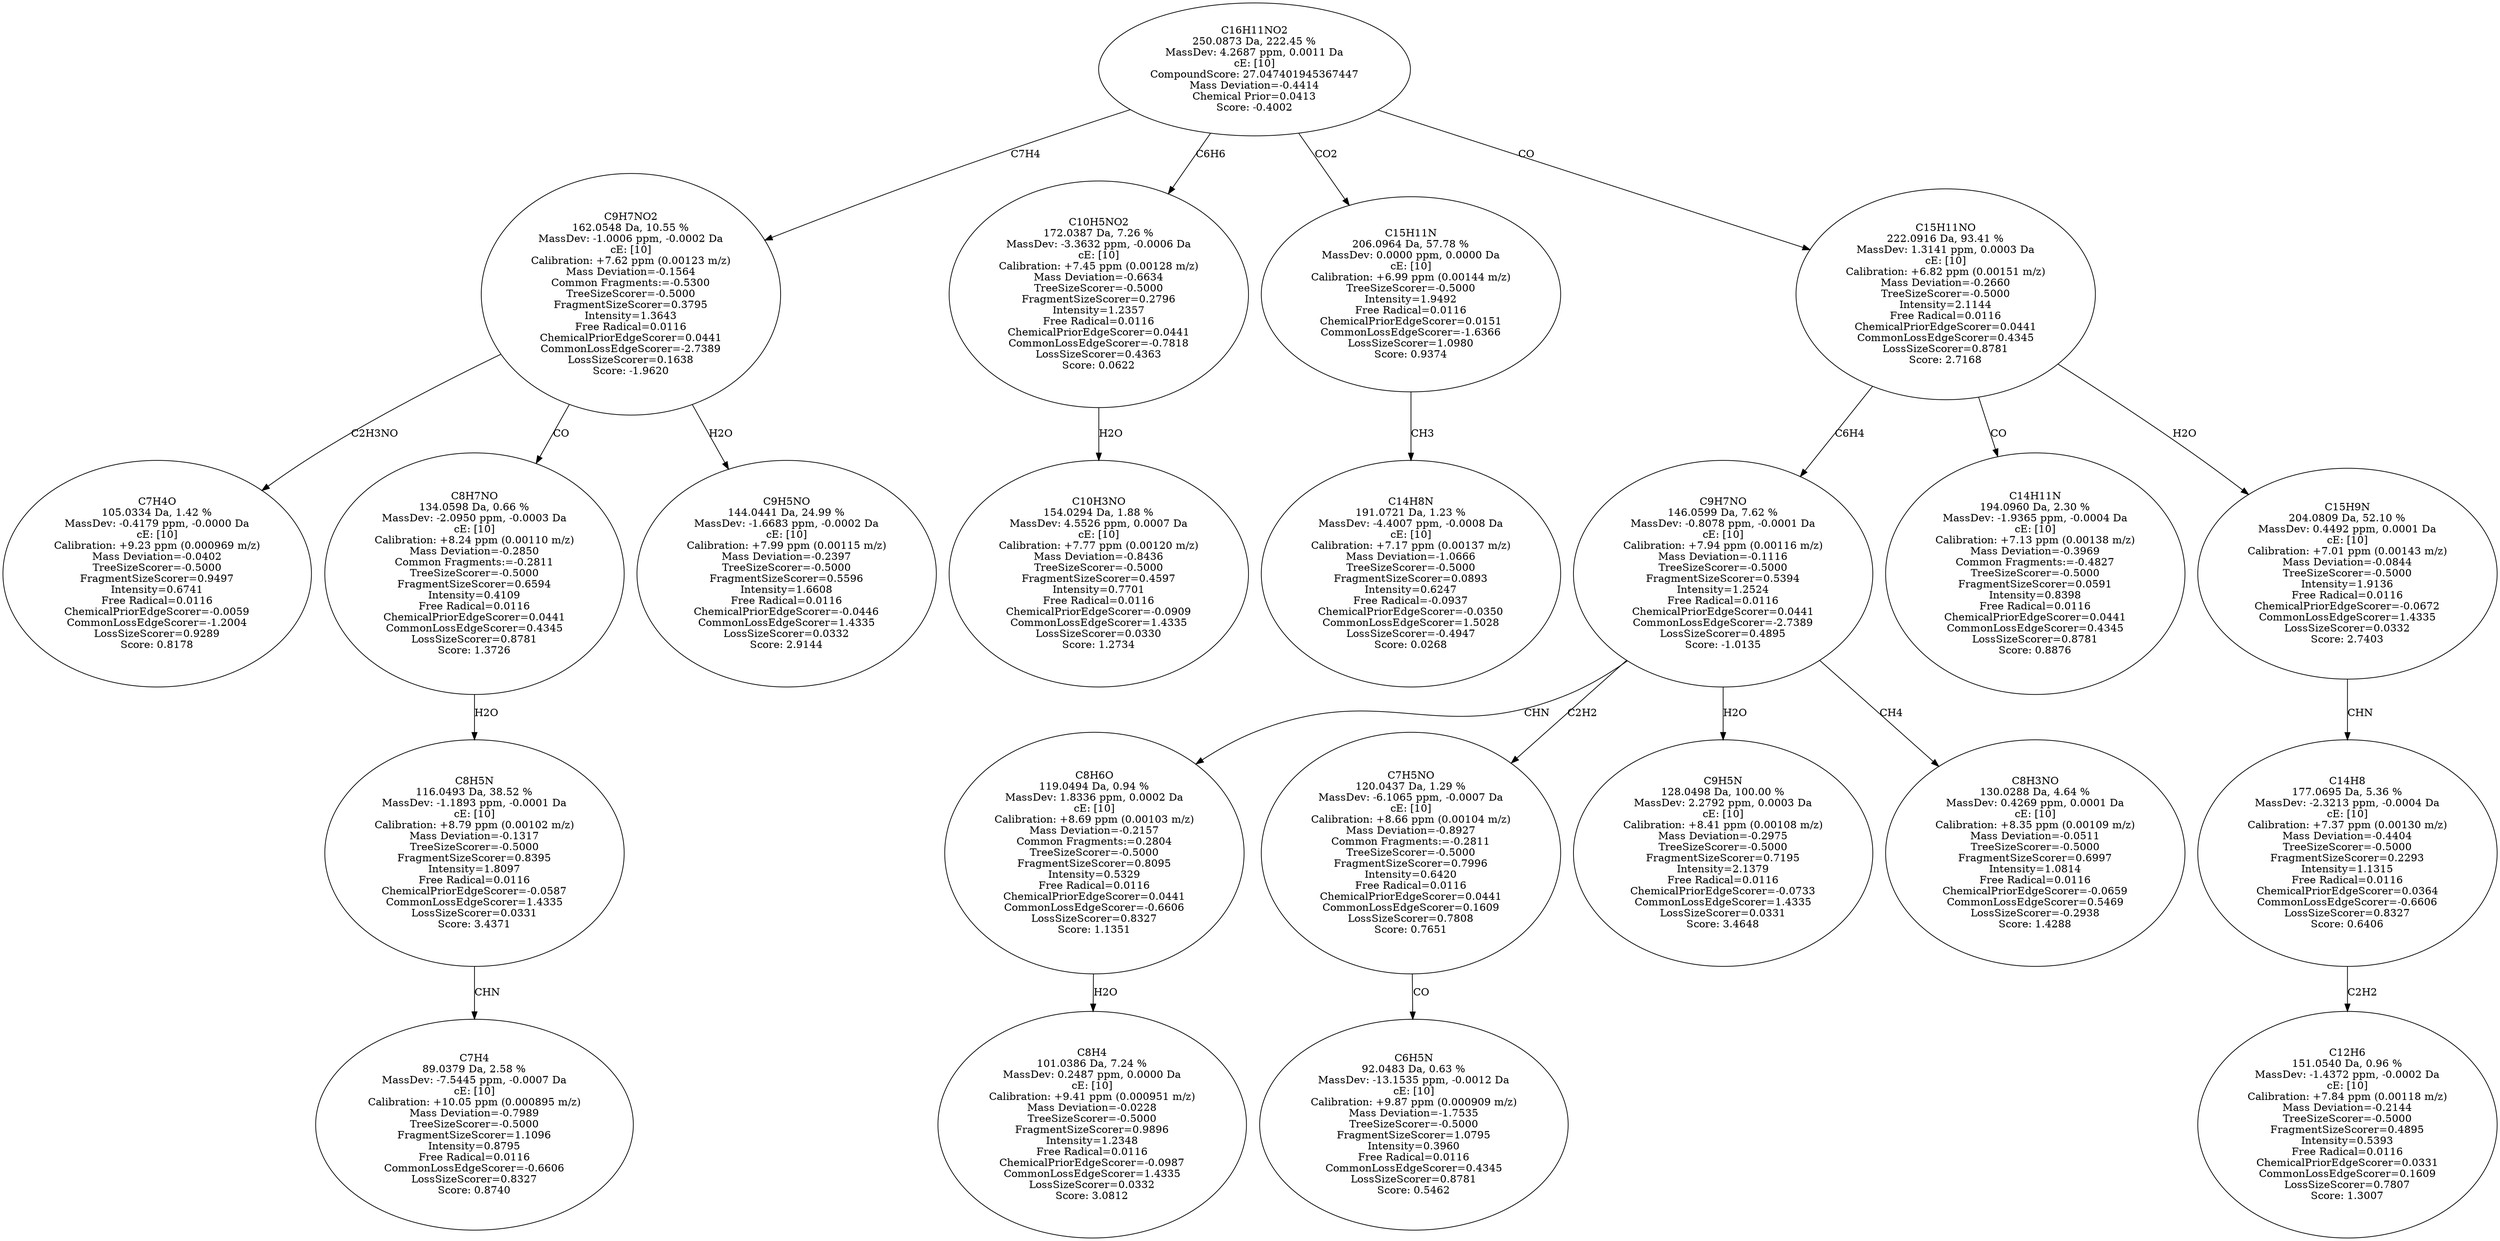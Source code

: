 strict digraph {
v1 [label="C7H4O\n105.0334 Da, 1.42 %\nMassDev: -0.4179 ppm, -0.0000 Da\ncE: [10]\nCalibration: +9.23 ppm (0.000969 m/z)\nMass Deviation=-0.0402\nTreeSizeScorer=-0.5000\nFragmentSizeScorer=0.9497\nIntensity=0.6741\nFree Radical=0.0116\nChemicalPriorEdgeScorer=-0.0059\nCommonLossEdgeScorer=-1.2004\nLossSizeScorer=0.9289\nScore: 0.8178"];
v2 [label="C7H4\n89.0379 Da, 2.58 %\nMassDev: -7.5445 ppm, -0.0007 Da\ncE: [10]\nCalibration: +10.05 ppm (0.000895 m/z)\nMass Deviation=-0.7989\nTreeSizeScorer=-0.5000\nFragmentSizeScorer=1.1096\nIntensity=0.8795\nFree Radical=0.0116\nCommonLossEdgeScorer=-0.6606\nLossSizeScorer=0.8327\nScore: 0.8740"];
v3 [label="C8H5N\n116.0493 Da, 38.52 %\nMassDev: -1.1893 ppm, -0.0001 Da\ncE: [10]\nCalibration: +8.79 ppm (0.00102 m/z)\nMass Deviation=-0.1317\nTreeSizeScorer=-0.5000\nFragmentSizeScorer=0.8395\nIntensity=1.8097\nFree Radical=0.0116\nChemicalPriorEdgeScorer=-0.0587\nCommonLossEdgeScorer=1.4335\nLossSizeScorer=0.0331\nScore: 3.4371"];
v4 [label="C8H7NO\n134.0598 Da, 0.66 %\nMassDev: -2.0950 ppm, -0.0003 Da\ncE: [10]\nCalibration: +8.24 ppm (0.00110 m/z)\nMass Deviation=-0.2850\nCommon Fragments:=-0.2811\nTreeSizeScorer=-0.5000\nFragmentSizeScorer=0.6594\nIntensity=0.4109\nFree Radical=0.0116\nChemicalPriorEdgeScorer=0.0441\nCommonLossEdgeScorer=0.4345\nLossSizeScorer=0.8781\nScore: 1.3726"];
v5 [label="C9H5NO\n144.0441 Da, 24.99 %\nMassDev: -1.6683 ppm, -0.0002 Da\ncE: [10]\nCalibration: +7.99 ppm (0.00115 m/z)\nMass Deviation=-0.2397\nTreeSizeScorer=-0.5000\nFragmentSizeScorer=0.5596\nIntensity=1.6608\nFree Radical=0.0116\nChemicalPriorEdgeScorer=-0.0446\nCommonLossEdgeScorer=1.4335\nLossSizeScorer=0.0332\nScore: 2.9144"];
v6 [label="C9H7NO2\n162.0548 Da, 10.55 %\nMassDev: -1.0006 ppm, -0.0002 Da\ncE: [10]\nCalibration: +7.62 ppm (0.00123 m/z)\nMass Deviation=-0.1564\nCommon Fragments:=-0.5300\nTreeSizeScorer=-0.5000\nFragmentSizeScorer=0.3795\nIntensity=1.3643\nFree Radical=0.0116\nChemicalPriorEdgeScorer=0.0441\nCommonLossEdgeScorer=-2.7389\nLossSizeScorer=0.1638\nScore: -1.9620"];
v7 [label="C10H3NO\n154.0294 Da, 1.88 %\nMassDev: 4.5526 ppm, 0.0007 Da\ncE: [10]\nCalibration: +7.77 ppm (0.00120 m/z)\nMass Deviation=-0.8436\nTreeSizeScorer=-0.5000\nFragmentSizeScorer=0.4597\nIntensity=0.7701\nFree Radical=0.0116\nChemicalPriorEdgeScorer=-0.0909\nCommonLossEdgeScorer=1.4335\nLossSizeScorer=0.0330\nScore: 1.2734"];
v8 [label="C10H5NO2\n172.0387 Da, 7.26 %\nMassDev: -3.3632 ppm, -0.0006 Da\ncE: [10]\nCalibration: +7.45 ppm (0.00128 m/z)\nMass Deviation=-0.6634\nTreeSizeScorer=-0.5000\nFragmentSizeScorer=0.2796\nIntensity=1.2357\nFree Radical=0.0116\nChemicalPriorEdgeScorer=0.0441\nCommonLossEdgeScorer=-0.7818\nLossSizeScorer=0.4363\nScore: 0.0622"];
v9 [label="C14H8N\n191.0721 Da, 1.23 %\nMassDev: -4.4007 ppm, -0.0008 Da\ncE: [10]\nCalibration: +7.17 ppm (0.00137 m/z)\nMass Deviation=-1.0666\nTreeSizeScorer=-0.5000\nFragmentSizeScorer=0.0893\nIntensity=0.6247\nFree Radical=-0.0937\nChemicalPriorEdgeScorer=-0.0350\nCommonLossEdgeScorer=1.5028\nLossSizeScorer=-0.4947\nScore: 0.0268"];
v10 [label="C15H11N\n206.0964 Da, 57.78 %\nMassDev: 0.0000 ppm, 0.0000 Da\ncE: [10]\nCalibration: +6.99 ppm (0.00144 m/z)\nTreeSizeScorer=-0.5000\nIntensity=1.9492\nFree Radical=0.0116\nChemicalPriorEdgeScorer=0.0151\nCommonLossEdgeScorer=-1.6366\nLossSizeScorer=1.0980\nScore: 0.9374"];
v11 [label="C8H4\n101.0386 Da, 7.24 %\nMassDev: 0.2487 ppm, 0.0000 Da\ncE: [10]\nCalibration: +9.41 ppm (0.000951 m/z)\nMass Deviation=-0.0228\nTreeSizeScorer=-0.5000\nFragmentSizeScorer=0.9896\nIntensity=1.2348\nFree Radical=0.0116\nChemicalPriorEdgeScorer=-0.0987\nCommonLossEdgeScorer=1.4335\nLossSizeScorer=0.0332\nScore: 3.0812"];
v12 [label="C8H6O\n119.0494 Da, 0.94 %\nMassDev: 1.8336 ppm, 0.0002 Da\ncE: [10]\nCalibration: +8.69 ppm (0.00103 m/z)\nMass Deviation=-0.2157\nCommon Fragments:=0.2804\nTreeSizeScorer=-0.5000\nFragmentSizeScorer=0.8095\nIntensity=0.5329\nFree Radical=0.0116\nChemicalPriorEdgeScorer=0.0441\nCommonLossEdgeScorer=-0.6606\nLossSizeScorer=0.8327\nScore: 1.1351"];
v13 [label="C6H5N\n92.0483 Da, 0.63 %\nMassDev: -13.1535 ppm, -0.0012 Da\ncE: [10]\nCalibration: +9.87 ppm (0.000909 m/z)\nMass Deviation=-1.7535\nTreeSizeScorer=-0.5000\nFragmentSizeScorer=1.0795\nIntensity=0.3960\nFree Radical=0.0116\nCommonLossEdgeScorer=0.4345\nLossSizeScorer=0.8781\nScore: 0.5462"];
v14 [label="C7H5NO\n120.0437 Da, 1.29 %\nMassDev: -6.1065 ppm, -0.0007 Da\ncE: [10]\nCalibration: +8.66 ppm (0.00104 m/z)\nMass Deviation=-0.8927\nCommon Fragments:=-0.2811\nTreeSizeScorer=-0.5000\nFragmentSizeScorer=0.7996\nIntensity=0.6420\nFree Radical=0.0116\nChemicalPriorEdgeScorer=0.0441\nCommonLossEdgeScorer=0.1609\nLossSizeScorer=0.7808\nScore: 0.7651"];
v15 [label="C9H5N\n128.0498 Da, 100.00 %\nMassDev: 2.2792 ppm, 0.0003 Da\ncE: [10]\nCalibration: +8.41 ppm (0.00108 m/z)\nMass Deviation=-0.2975\nTreeSizeScorer=-0.5000\nFragmentSizeScorer=0.7195\nIntensity=2.1379\nFree Radical=0.0116\nChemicalPriorEdgeScorer=-0.0733\nCommonLossEdgeScorer=1.4335\nLossSizeScorer=0.0331\nScore: 3.4648"];
v16 [label="C8H3NO\n130.0288 Da, 4.64 %\nMassDev: 0.4269 ppm, 0.0001 Da\ncE: [10]\nCalibration: +8.35 ppm (0.00109 m/z)\nMass Deviation=-0.0511\nTreeSizeScorer=-0.5000\nFragmentSizeScorer=0.6997\nIntensity=1.0814\nFree Radical=0.0116\nChemicalPriorEdgeScorer=-0.0659\nCommonLossEdgeScorer=0.5469\nLossSizeScorer=-0.2938\nScore: 1.4288"];
v17 [label="C9H7NO\n146.0599 Da, 7.62 %\nMassDev: -0.8078 ppm, -0.0001 Da\ncE: [10]\nCalibration: +7.94 ppm (0.00116 m/z)\nMass Deviation=-0.1116\nTreeSizeScorer=-0.5000\nFragmentSizeScorer=0.5394\nIntensity=1.2524\nFree Radical=0.0116\nChemicalPriorEdgeScorer=0.0441\nCommonLossEdgeScorer=-2.7389\nLossSizeScorer=0.4895\nScore: -1.0135"];
v18 [label="C14H11N\n194.0960 Da, 2.30 %\nMassDev: -1.9365 ppm, -0.0004 Da\ncE: [10]\nCalibration: +7.13 ppm (0.00138 m/z)\nMass Deviation=-0.3969\nCommon Fragments:=-0.4827\nTreeSizeScorer=-0.5000\nFragmentSizeScorer=0.0591\nIntensity=0.8398\nFree Radical=0.0116\nChemicalPriorEdgeScorer=0.0441\nCommonLossEdgeScorer=0.4345\nLossSizeScorer=0.8781\nScore: 0.8876"];
v19 [label="C12H6\n151.0540 Da, 0.96 %\nMassDev: -1.4372 ppm, -0.0002 Da\ncE: [10]\nCalibration: +7.84 ppm (0.00118 m/z)\nMass Deviation=-0.2144\nTreeSizeScorer=-0.5000\nFragmentSizeScorer=0.4895\nIntensity=0.5393\nFree Radical=0.0116\nChemicalPriorEdgeScorer=0.0331\nCommonLossEdgeScorer=0.1609\nLossSizeScorer=0.7807\nScore: 1.3007"];
v20 [label="C14H8\n177.0695 Da, 5.36 %\nMassDev: -2.3213 ppm, -0.0004 Da\ncE: [10]\nCalibration: +7.37 ppm (0.00130 m/z)\nMass Deviation=-0.4404\nTreeSizeScorer=-0.5000\nFragmentSizeScorer=0.2293\nIntensity=1.1315\nFree Radical=0.0116\nChemicalPriorEdgeScorer=0.0364\nCommonLossEdgeScorer=-0.6606\nLossSizeScorer=0.8327\nScore: 0.6406"];
v21 [label="C15H9N\n204.0809 Da, 52.10 %\nMassDev: 0.4492 ppm, 0.0001 Da\ncE: [10]\nCalibration: +7.01 ppm (0.00143 m/z)\nMass Deviation=-0.0844\nTreeSizeScorer=-0.5000\nIntensity=1.9136\nFree Radical=0.0116\nChemicalPriorEdgeScorer=-0.0672\nCommonLossEdgeScorer=1.4335\nLossSizeScorer=0.0332\nScore: 2.7403"];
v22 [label="C15H11NO\n222.0916 Da, 93.41 %\nMassDev: 1.3141 ppm, 0.0003 Da\ncE: [10]\nCalibration: +6.82 ppm (0.00151 m/z)\nMass Deviation=-0.2660\nTreeSizeScorer=-0.5000\nIntensity=2.1144\nFree Radical=0.0116\nChemicalPriorEdgeScorer=0.0441\nCommonLossEdgeScorer=0.4345\nLossSizeScorer=0.8781\nScore: 2.7168"];
v23 [label="C16H11NO2\n250.0873 Da, 222.45 %\nMassDev: 4.2687 ppm, 0.0011 Da\ncE: [10]\nCompoundScore: 27.047401945367447\nMass Deviation=-0.4414\nChemical Prior=0.0413\nScore: -0.4002"];
v6 -> v1 [label="C2H3NO"];
v3 -> v2 [label="CHN"];
v4 -> v3 [label="H2O"];
v6 -> v4 [label="CO"];
v6 -> v5 [label="H2O"];
v23 -> v6 [label="C7H4"];
v8 -> v7 [label="H2O"];
v23 -> v8 [label="C6H6"];
v10 -> v9 [label="CH3"];
v23 -> v10 [label="CO2"];
v12 -> v11 [label="H2O"];
v17 -> v12 [label="CHN"];
v14 -> v13 [label="CO"];
v17 -> v14 [label="C2H2"];
v17 -> v15 [label="H2O"];
v17 -> v16 [label="CH4"];
v22 -> v17 [label="C6H4"];
v22 -> v18 [label="CO"];
v20 -> v19 [label="C2H2"];
v21 -> v20 [label="CHN"];
v22 -> v21 [label="H2O"];
v23 -> v22 [label="CO"];
}